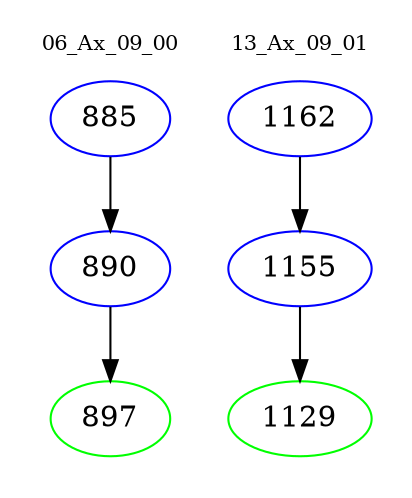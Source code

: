 digraph{
subgraph cluster_0 {
color = white
label = "06_Ax_09_00";
fontsize=10;
T0_885 [label="885", color="blue"]
T0_885 -> T0_890 [color="black"]
T0_890 [label="890", color="blue"]
T0_890 -> T0_897 [color="black"]
T0_897 [label="897", color="green"]
}
subgraph cluster_1 {
color = white
label = "13_Ax_09_01";
fontsize=10;
T1_1162 [label="1162", color="blue"]
T1_1162 -> T1_1155 [color="black"]
T1_1155 [label="1155", color="blue"]
T1_1155 -> T1_1129 [color="black"]
T1_1129 [label="1129", color="green"]
}
}
